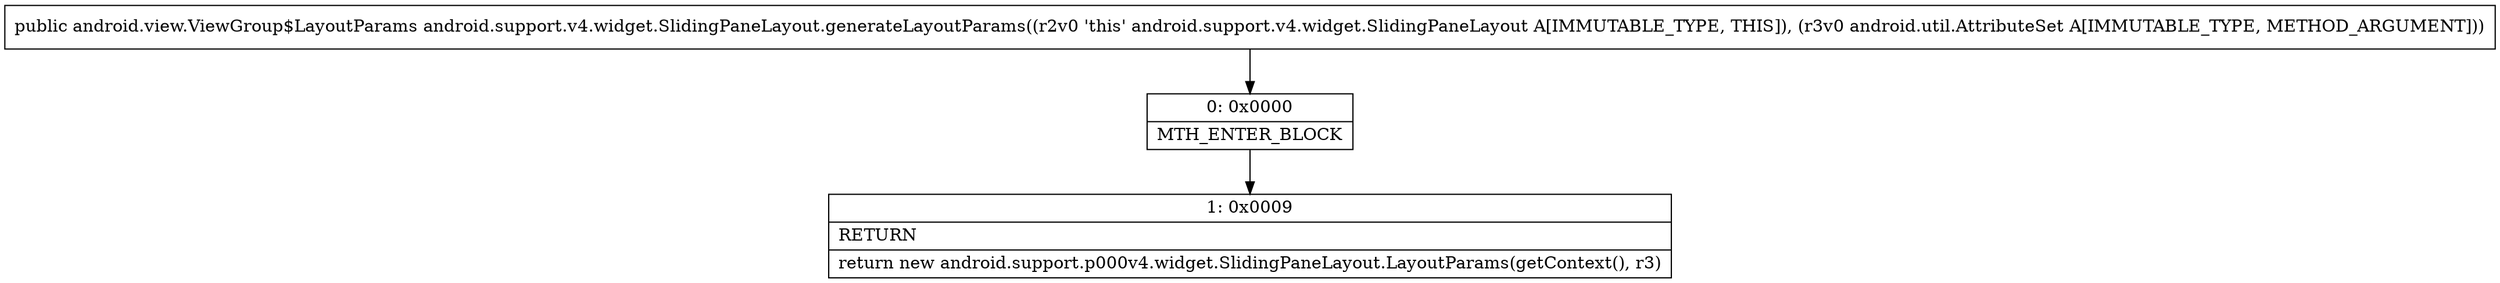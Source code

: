 digraph "CFG forandroid.support.v4.widget.SlidingPaneLayout.generateLayoutParams(Landroid\/util\/AttributeSet;)Landroid\/view\/ViewGroup$LayoutParams;" {
Node_0 [shape=record,label="{0\:\ 0x0000|MTH_ENTER_BLOCK\l}"];
Node_1 [shape=record,label="{1\:\ 0x0009|RETURN\l|return new android.support.p000v4.widget.SlidingPaneLayout.LayoutParams(getContext(), r3)\l}"];
MethodNode[shape=record,label="{public android.view.ViewGroup$LayoutParams android.support.v4.widget.SlidingPaneLayout.generateLayoutParams((r2v0 'this' android.support.v4.widget.SlidingPaneLayout A[IMMUTABLE_TYPE, THIS]), (r3v0 android.util.AttributeSet A[IMMUTABLE_TYPE, METHOD_ARGUMENT])) }"];
MethodNode -> Node_0;
Node_0 -> Node_1;
}

